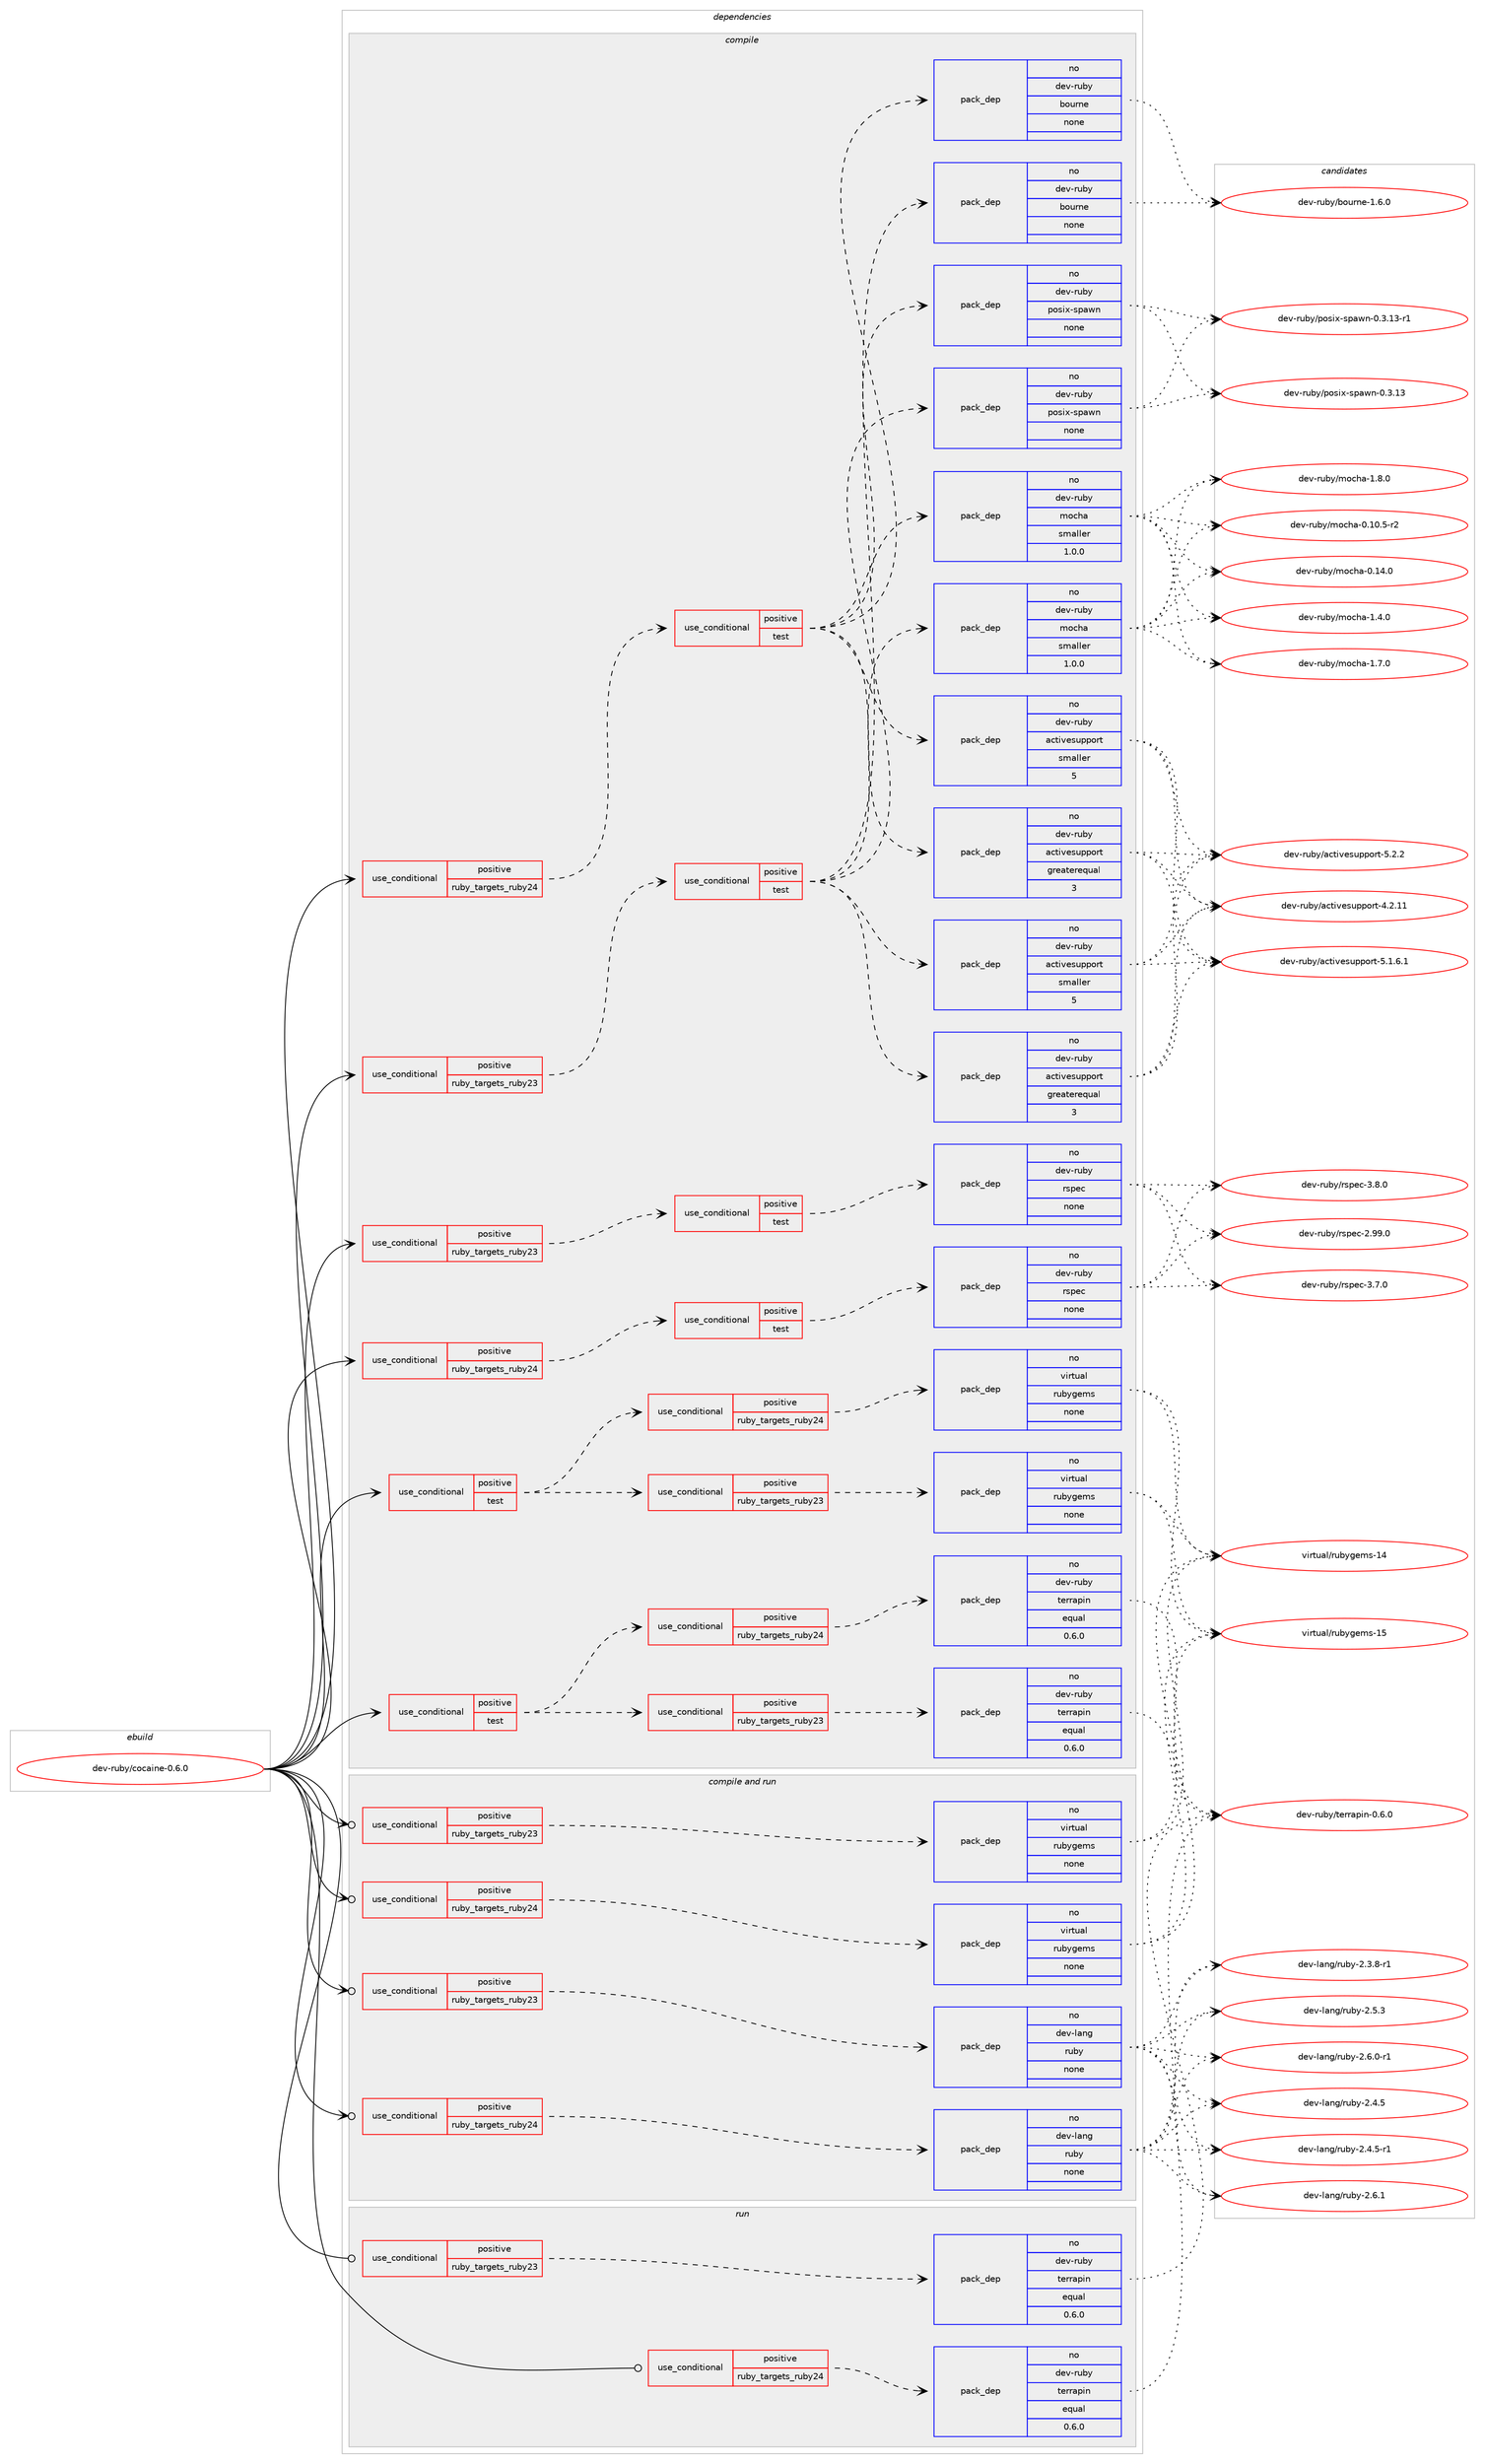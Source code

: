 digraph prolog {

# *************
# Graph options
# *************

newrank=true;
concentrate=true;
compound=true;
graph [rankdir=LR,fontname=Helvetica,fontsize=10,ranksep=1.5];#, ranksep=2.5, nodesep=0.2];
edge  [arrowhead=vee];
node  [fontname=Helvetica,fontsize=10];

# **********
# The ebuild
# **********

subgraph cluster_leftcol {
color=gray;
rank=same;
label=<<i>ebuild</i>>;
id [label="dev-ruby/cocaine-0.6.0", color=red, width=4, href="../dev-ruby/cocaine-0.6.0.svg"];
}

# ****************
# The dependencies
# ****************

subgraph cluster_midcol {
color=gray;
label=<<i>dependencies</i>>;
subgraph cluster_compile {
fillcolor="#eeeeee";
style=filled;
label=<<i>compile</i>>;
subgraph cond396403 {
dependency1486988 [label=<<TABLE BORDER="0" CELLBORDER="1" CELLSPACING="0" CELLPADDING="4"><TR><TD ROWSPAN="3" CELLPADDING="10">use_conditional</TD></TR><TR><TD>positive</TD></TR><TR><TD>ruby_targets_ruby23</TD></TR></TABLE>>, shape=none, color=red];
subgraph cond396404 {
dependency1486989 [label=<<TABLE BORDER="0" CELLBORDER="1" CELLSPACING="0" CELLPADDING="4"><TR><TD ROWSPAN="3" CELLPADDING="10">use_conditional</TD></TR><TR><TD>positive</TD></TR><TR><TD>test</TD></TR></TABLE>>, shape=none, color=red];
subgraph pack1067141 {
dependency1486990 [label=<<TABLE BORDER="0" CELLBORDER="1" CELLSPACING="0" CELLPADDING="4" WIDTH="220"><TR><TD ROWSPAN="6" CELLPADDING="30">pack_dep</TD></TR><TR><TD WIDTH="110">no</TD></TR><TR><TD>dev-ruby</TD></TR><TR><TD>activesupport</TD></TR><TR><TD>greaterequal</TD></TR><TR><TD>3</TD></TR></TABLE>>, shape=none, color=blue];
}
dependency1486989:e -> dependency1486990:w [weight=20,style="dashed",arrowhead="vee"];
subgraph pack1067142 {
dependency1486991 [label=<<TABLE BORDER="0" CELLBORDER="1" CELLSPACING="0" CELLPADDING="4" WIDTH="220"><TR><TD ROWSPAN="6" CELLPADDING="30">pack_dep</TD></TR><TR><TD WIDTH="110">no</TD></TR><TR><TD>dev-ruby</TD></TR><TR><TD>activesupport</TD></TR><TR><TD>smaller</TD></TR><TR><TD>5</TD></TR></TABLE>>, shape=none, color=blue];
}
dependency1486989:e -> dependency1486991:w [weight=20,style="dashed",arrowhead="vee"];
subgraph pack1067143 {
dependency1486992 [label=<<TABLE BORDER="0" CELLBORDER="1" CELLSPACING="0" CELLPADDING="4" WIDTH="220"><TR><TD ROWSPAN="6" CELLPADDING="30">pack_dep</TD></TR><TR><TD WIDTH="110">no</TD></TR><TR><TD>dev-ruby</TD></TR><TR><TD>bourne</TD></TR><TR><TD>none</TD></TR><TR><TD></TD></TR></TABLE>>, shape=none, color=blue];
}
dependency1486989:e -> dependency1486992:w [weight=20,style="dashed",arrowhead="vee"];
subgraph pack1067144 {
dependency1486993 [label=<<TABLE BORDER="0" CELLBORDER="1" CELLSPACING="0" CELLPADDING="4" WIDTH="220"><TR><TD ROWSPAN="6" CELLPADDING="30">pack_dep</TD></TR><TR><TD WIDTH="110">no</TD></TR><TR><TD>dev-ruby</TD></TR><TR><TD>mocha</TD></TR><TR><TD>smaller</TD></TR><TR><TD>1.0.0</TD></TR></TABLE>>, shape=none, color=blue];
}
dependency1486989:e -> dependency1486993:w [weight=20,style="dashed",arrowhead="vee"];
subgraph pack1067145 {
dependency1486994 [label=<<TABLE BORDER="0" CELLBORDER="1" CELLSPACING="0" CELLPADDING="4" WIDTH="220"><TR><TD ROWSPAN="6" CELLPADDING="30">pack_dep</TD></TR><TR><TD WIDTH="110">no</TD></TR><TR><TD>dev-ruby</TD></TR><TR><TD>posix-spawn</TD></TR><TR><TD>none</TD></TR><TR><TD></TD></TR></TABLE>>, shape=none, color=blue];
}
dependency1486989:e -> dependency1486994:w [weight=20,style="dashed",arrowhead="vee"];
}
dependency1486988:e -> dependency1486989:w [weight=20,style="dashed",arrowhead="vee"];
}
id:e -> dependency1486988:w [weight=20,style="solid",arrowhead="vee"];
subgraph cond396405 {
dependency1486995 [label=<<TABLE BORDER="0" CELLBORDER="1" CELLSPACING="0" CELLPADDING="4"><TR><TD ROWSPAN="3" CELLPADDING="10">use_conditional</TD></TR><TR><TD>positive</TD></TR><TR><TD>ruby_targets_ruby23</TD></TR></TABLE>>, shape=none, color=red];
subgraph cond396406 {
dependency1486996 [label=<<TABLE BORDER="0" CELLBORDER="1" CELLSPACING="0" CELLPADDING="4"><TR><TD ROWSPAN="3" CELLPADDING="10">use_conditional</TD></TR><TR><TD>positive</TD></TR><TR><TD>test</TD></TR></TABLE>>, shape=none, color=red];
subgraph pack1067146 {
dependency1486997 [label=<<TABLE BORDER="0" CELLBORDER="1" CELLSPACING="0" CELLPADDING="4" WIDTH="220"><TR><TD ROWSPAN="6" CELLPADDING="30">pack_dep</TD></TR><TR><TD WIDTH="110">no</TD></TR><TR><TD>dev-ruby</TD></TR><TR><TD>rspec</TD></TR><TR><TD>none</TD></TR><TR><TD></TD></TR></TABLE>>, shape=none, color=blue];
}
dependency1486996:e -> dependency1486997:w [weight=20,style="dashed",arrowhead="vee"];
}
dependency1486995:e -> dependency1486996:w [weight=20,style="dashed",arrowhead="vee"];
}
id:e -> dependency1486995:w [weight=20,style="solid",arrowhead="vee"];
subgraph cond396407 {
dependency1486998 [label=<<TABLE BORDER="0" CELLBORDER="1" CELLSPACING="0" CELLPADDING="4"><TR><TD ROWSPAN="3" CELLPADDING="10">use_conditional</TD></TR><TR><TD>positive</TD></TR><TR><TD>ruby_targets_ruby24</TD></TR></TABLE>>, shape=none, color=red];
subgraph cond396408 {
dependency1486999 [label=<<TABLE BORDER="0" CELLBORDER="1" CELLSPACING="0" CELLPADDING="4"><TR><TD ROWSPAN="3" CELLPADDING="10">use_conditional</TD></TR><TR><TD>positive</TD></TR><TR><TD>test</TD></TR></TABLE>>, shape=none, color=red];
subgraph pack1067147 {
dependency1487000 [label=<<TABLE BORDER="0" CELLBORDER="1" CELLSPACING="0" CELLPADDING="4" WIDTH="220"><TR><TD ROWSPAN="6" CELLPADDING="30">pack_dep</TD></TR><TR><TD WIDTH="110">no</TD></TR><TR><TD>dev-ruby</TD></TR><TR><TD>activesupport</TD></TR><TR><TD>greaterequal</TD></TR><TR><TD>3</TD></TR></TABLE>>, shape=none, color=blue];
}
dependency1486999:e -> dependency1487000:w [weight=20,style="dashed",arrowhead="vee"];
subgraph pack1067148 {
dependency1487001 [label=<<TABLE BORDER="0" CELLBORDER="1" CELLSPACING="0" CELLPADDING="4" WIDTH="220"><TR><TD ROWSPAN="6" CELLPADDING="30">pack_dep</TD></TR><TR><TD WIDTH="110">no</TD></TR><TR><TD>dev-ruby</TD></TR><TR><TD>activesupport</TD></TR><TR><TD>smaller</TD></TR><TR><TD>5</TD></TR></TABLE>>, shape=none, color=blue];
}
dependency1486999:e -> dependency1487001:w [weight=20,style="dashed",arrowhead="vee"];
subgraph pack1067149 {
dependency1487002 [label=<<TABLE BORDER="0" CELLBORDER="1" CELLSPACING="0" CELLPADDING="4" WIDTH="220"><TR><TD ROWSPAN="6" CELLPADDING="30">pack_dep</TD></TR><TR><TD WIDTH="110">no</TD></TR><TR><TD>dev-ruby</TD></TR><TR><TD>bourne</TD></TR><TR><TD>none</TD></TR><TR><TD></TD></TR></TABLE>>, shape=none, color=blue];
}
dependency1486999:e -> dependency1487002:w [weight=20,style="dashed",arrowhead="vee"];
subgraph pack1067150 {
dependency1487003 [label=<<TABLE BORDER="0" CELLBORDER="1" CELLSPACING="0" CELLPADDING="4" WIDTH="220"><TR><TD ROWSPAN="6" CELLPADDING="30">pack_dep</TD></TR><TR><TD WIDTH="110">no</TD></TR><TR><TD>dev-ruby</TD></TR><TR><TD>mocha</TD></TR><TR><TD>smaller</TD></TR><TR><TD>1.0.0</TD></TR></TABLE>>, shape=none, color=blue];
}
dependency1486999:e -> dependency1487003:w [weight=20,style="dashed",arrowhead="vee"];
subgraph pack1067151 {
dependency1487004 [label=<<TABLE BORDER="0" CELLBORDER="1" CELLSPACING="0" CELLPADDING="4" WIDTH="220"><TR><TD ROWSPAN="6" CELLPADDING="30">pack_dep</TD></TR><TR><TD WIDTH="110">no</TD></TR><TR><TD>dev-ruby</TD></TR><TR><TD>posix-spawn</TD></TR><TR><TD>none</TD></TR><TR><TD></TD></TR></TABLE>>, shape=none, color=blue];
}
dependency1486999:e -> dependency1487004:w [weight=20,style="dashed",arrowhead="vee"];
}
dependency1486998:e -> dependency1486999:w [weight=20,style="dashed",arrowhead="vee"];
}
id:e -> dependency1486998:w [weight=20,style="solid",arrowhead="vee"];
subgraph cond396409 {
dependency1487005 [label=<<TABLE BORDER="0" CELLBORDER="1" CELLSPACING="0" CELLPADDING="4"><TR><TD ROWSPAN="3" CELLPADDING="10">use_conditional</TD></TR><TR><TD>positive</TD></TR><TR><TD>ruby_targets_ruby24</TD></TR></TABLE>>, shape=none, color=red];
subgraph cond396410 {
dependency1487006 [label=<<TABLE BORDER="0" CELLBORDER="1" CELLSPACING="0" CELLPADDING="4"><TR><TD ROWSPAN="3" CELLPADDING="10">use_conditional</TD></TR><TR><TD>positive</TD></TR><TR><TD>test</TD></TR></TABLE>>, shape=none, color=red];
subgraph pack1067152 {
dependency1487007 [label=<<TABLE BORDER="0" CELLBORDER="1" CELLSPACING="0" CELLPADDING="4" WIDTH="220"><TR><TD ROWSPAN="6" CELLPADDING="30">pack_dep</TD></TR><TR><TD WIDTH="110">no</TD></TR><TR><TD>dev-ruby</TD></TR><TR><TD>rspec</TD></TR><TR><TD>none</TD></TR><TR><TD></TD></TR></TABLE>>, shape=none, color=blue];
}
dependency1487006:e -> dependency1487007:w [weight=20,style="dashed",arrowhead="vee"];
}
dependency1487005:e -> dependency1487006:w [weight=20,style="dashed",arrowhead="vee"];
}
id:e -> dependency1487005:w [weight=20,style="solid",arrowhead="vee"];
subgraph cond396411 {
dependency1487008 [label=<<TABLE BORDER="0" CELLBORDER="1" CELLSPACING="0" CELLPADDING="4"><TR><TD ROWSPAN="3" CELLPADDING="10">use_conditional</TD></TR><TR><TD>positive</TD></TR><TR><TD>test</TD></TR></TABLE>>, shape=none, color=red];
subgraph cond396412 {
dependency1487009 [label=<<TABLE BORDER="0" CELLBORDER="1" CELLSPACING="0" CELLPADDING="4"><TR><TD ROWSPAN="3" CELLPADDING="10">use_conditional</TD></TR><TR><TD>positive</TD></TR><TR><TD>ruby_targets_ruby23</TD></TR></TABLE>>, shape=none, color=red];
subgraph pack1067153 {
dependency1487010 [label=<<TABLE BORDER="0" CELLBORDER="1" CELLSPACING="0" CELLPADDING="4" WIDTH="220"><TR><TD ROWSPAN="6" CELLPADDING="30">pack_dep</TD></TR><TR><TD WIDTH="110">no</TD></TR><TR><TD>dev-ruby</TD></TR><TR><TD>terrapin</TD></TR><TR><TD>equal</TD></TR><TR><TD>0.6.0</TD></TR></TABLE>>, shape=none, color=blue];
}
dependency1487009:e -> dependency1487010:w [weight=20,style="dashed",arrowhead="vee"];
}
dependency1487008:e -> dependency1487009:w [weight=20,style="dashed",arrowhead="vee"];
subgraph cond396413 {
dependency1487011 [label=<<TABLE BORDER="0" CELLBORDER="1" CELLSPACING="0" CELLPADDING="4"><TR><TD ROWSPAN="3" CELLPADDING="10">use_conditional</TD></TR><TR><TD>positive</TD></TR><TR><TD>ruby_targets_ruby24</TD></TR></TABLE>>, shape=none, color=red];
subgraph pack1067154 {
dependency1487012 [label=<<TABLE BORDER="0" CELLBORDER="1" CELLSPACING="0" CELLPADDING="4" WIDTH="220"><TR><TD ROWSPAN="6" CELLPADDING="30">pack_dep</TD></TR><TR><TD WIDTH="110">no</TD></TR><TR><TD>dev-ruby</TD></TR><TR><TD>terrapin</TD></TR><TR><TD>equal</TD></TR><TR><TD>0.6.0</TD></TR></TABLE>>, shape=none, color=blue];
}
dependency1487011:e -> dependency1487012:w [weight=20,style="dashed",arrowhead="vee"];
}
dependency1487008:e -> dependency1487011:w [weight=20,style="dashed",arrowhead="vee"];
}
id:e -> dependency1487008:w [weight=20,style="solid",arrowhead="vee"];
subgraph cond396414 {
dependency1487013 [label=<<TABLE BORDER="0" CELLBORDER="1" CELLSPACING="0" CELLPADDING="4"><TR><TD ROWSPAN="3" CELLPADDING="10">use_conditional</TD></TR><TR><TD>positive</TD></TR><TR><TD>test</TD></TR></TABLE>>, shape=none, color=red];
subgraph cond396415 {
dependency1487014 [label=<<TABLE BORDER="0" CELLBORDER="1" CELLSPACING="0" CELLPADDING="4"><TR><TD ROWSPAN="3" CELLPADDING="10">use_conditional</TD></TR><TR><TD>positive</TD></TR><TR><TD>ruby_targets_ruby23</TD></TR></TABLE>>, shape=none, color=red];
subgraph pack1067155 {
dependency1487015 [label=<<TABLE BORDER="0" CELLBORDER="1" CELLSPACING="0" CELLPADDING="4" WIDTH="220"><TR><TD ROWSPAN="6" CELLPADDING="30">pack_dep</TD></TR><TR><TD WIDTH="110">no</TD></TR><TR><TD>virtual</TD></TR><TR><TD>rubygems</TD></TR><TR><TD>none</TD></TR><TR><TD></TD></TR></TABLE>>, shape=none, color=blue];
}
dependency1487014:e -> dependency1487015:w [weight=20,style="dashed",arrowhead="vee"];
}
dependency1487013:e -> dependency1487014:w [weight=20,style="dashed",arrowhead="vee"];
subgraph cond396416 {
dependency1487016 [label=<<TABLE BORDER="0" CELLBORDER="1" CELLSPACING="0" CELLPADDING="4"><TR><TD ROWSPAN="3" CELLPADDING="10">use_conditional</TD></TR><TR><TD>positive</TD></TR><TR><TD>ruby_targets_ruby24</TD></TR></TABLE>>, shape=none, color=red];
subgraph pack1067156 {
dependency1487017 [label=<<TABLE BORDER="0" CELLBORDER="1" CELLSPACING="0" CELLPADDING="4" WIDTH="220"><TR><TD ROWSPAN="6" CELLPADDING="30">pack_dep</TD></TR><TR><TD WIDTH="110">no</TD></TR><TR><TD>virtual</TD></TR><TR><TD>rubygems</TD></TR><TR><TD>none</TD></TR><TR><TD></TD></TR></TABLE>>, shape=none, color=blue];
}
dependency1487016:e -> dependency1487017:w [weight=20,style="dashed",arrowhead="vee"];
}
dependency1487013:e -> dependency1487016:w [weight=20,style="dashed",arrowhead="vee"];
}
id:e -> dependency1487013:w [weight=20,style="solid",arrowhead="vee"];
}
subgraph cluster_compileandrun {
fillcolor="#eeeeee";
style=filled;
label=<<i>compile and run</i>>;
subgraph cond396417 {
dependency1487018 [label=<<TABLE BORDER="0" CELLBORDER="1" CELLSPACING="0" CELLPADDING="4"><TR><TD ROWSPAN="3" CELLPADDING="10">use_conditional</TD></TR><TR><TD>positive</TD></TR><TR><TD>ruby_targets_ruby23</TD></TR></TABLE>>, shape=none, color=red];
subgraph pack1067157 {
dependency1487019 [label=<<TABLE BORDER="0" CELLBORDER="1" CELLSPACING="0" CELLPADDING="4" WIDTH="220"><TR><TD ROWSPAN="6" CELLPADDING="30">pack_dep</TD></TR><TR><TD WIDTH="110">no</TD></TR><TR><TD>dev-lang</TD></TR><TR><TD>ruby</TD></TR><TR><TD>none</TD></TR><TR><TD></TD></TR></TABLE>>, shape=none, color=blue];
}
dependency1487018:e -> dependency1487019:w [weight=20,style="dashed",arrowhead="vee"];
}
id:e -> dependency1487018:w [weight=20,style="solid",arrowhead="odotvee"];
subgraph cond396418 {
dependency1487020 [label=<<TABLE BORDER="0" CELLBORDER="1" CELLSPACING="0" CELLPADDING="4"><TR><TD ROWSPAN="3" CELLPADDING="10">use_conditional</TD></TR><TR><TD>positive</TD></TR><TR><TD>ruby_targets_ruby23</TD></TR></TABLE>>, shape=none, color=red];
subgraph pack1067158 {
dependency1487021 [label=<<TABLE BORDER="0" CELLBORDER="1" CELLSPACING="0" CELLPADDING="4" WIDTH="220"><TR><TD ROWSPAN="6" CELLPADDING="30">pack_dep</TD></TR><TR><TD WIDTH="110">no</TD></TR><TR><TD>virtual</TD></TR><TR><TD>rubygems</TD></TR><TR><TD>none</TD></TR><TR><TD></TD></TR></TABLE>>, shape=none, color=blue];
}
dependency1487020:e -> dependency1487021:w [weight=20,style="dashed",arrowhead="vee"];
}
id:e -> dependency1487020:w [weight=20,style="solid",arrowhead="odotvee"];
subgraph cond396419 {
dependency1487022 [label=<<TABLE BORDER="0" CELLBORDER="1" CELLSPACING="0" CELLPADDING="4"><TR><TD ROWSPAN="3" CELLPADDING="10">use_conditional</TD></TR><TR><TD>positive</TD></TR><TR><TD>ruby_targets_ruby24</TD></TR></TABLE>>, shape=none, color=red];
subgraph pack1067159 {
dependency1487023 [label=<<TABLE BORDER="0" CELLBORDER="1" CELLSPACING="0" CELLPADDING="4" WIDTH="220"><TR><TD ROWSPAN="6" CELLPADDING="30">pack_dep</TD></TR><TR><TD WIDTH="110">no</TD></TR><TR><TD>dev-lang</TD></TR><TR><TD>ruby</TD></TR><TR><TD>none</TD></TR><TR><TD></TD></TR></TABLE>>, shape=none, color=blue];
}
dependency1487022:e -> dependency1487023:w [weight=20,style="dashed",arrowhead="vee"];
}
id:e -> dependency1487022:w [weight=20,style="solid",arrowhead="odotvee"];
subgraph cond396420 {
dependency1487024 [label=<<TABLE BORDER="0" CELLBORDER="1" CELLSPACING="0" CELLPADDING="4"><TR><TD ROWSPAN="3" CELLPADDING="10">use_conditional</TD></TR><TR><TD>positive</TD></TR><TR><TD>ruby_targets_ruby24</TD></TR></TABLE>>, shape=none, color=red];
subgraph pack1067160 {
dependency1487025 [label=<<TABLE BORDER="0" CELLBORDER="1" CELLSPACING="0" CELLPADDING="4" WIDTH="220"><TR><TD ROWSPAN="6" CELLPADDING="30">pack_dep</TD></TR><TR><TD WIDTH="110">no</TD></TR><TR><TD>virtual</TD></TR><TR><TD>rubygems</TD></TR><TR><TD>none</TD></TR><TR><TD></TD></TR></TABLE>>, shape=none, color=blue];
}
dependency1487024:e -> dependency1487025:w [weight=20,style="dashed",arrowhead="vee"];
}
id:e -> dependency1487024:w [weight=20,style="solid",arrowhead="odotvee"];
}
subgraph cluster_run {
fillcolor="#eeeeee";
style=filled;
label=<<i>run</i>>;
subgraph cond396421 {
dependency1487026 [label=<<TABLE BORDER="0" CELLBORDER="1" CELLSPACING="0" CELLPADDING="4"><TR><TD ROWSPAN="3" CELLPADDING="10">use_conditional</TD></TR><TR><TD>positive</TD></TR><TR><TD>ruby_targets_ruby23</TD></TR></TABLE>>, shape=none, color=red];
subgraph pack1067161 {
dependency1487027 [label=<<TABLE BORDER="0" CELLBORDER="1" CELLSPACING="0" CELLPADDING="4" WIDTH="220"><TR><TD ROWSPAN="6" CELLPADDING="30">pack_dep</TD></TR><TR><TD WIDTH="110">no</TD></TR><TR><TD>dev-ruby</TD></TR><TR><TD>terrapin</TD></TR><TR><TD>equal</TD></TR><TR><TD>0.6.0</TD></TR></TABLE>>, shape=none, color=blue];
}
dependency1487026:e -> dependency1487027:w [weight=20,style="dashed",arrowhead="vee"];
}
id:e -> dependency1487026:w [weight=20,style="solid",arrowhead="odot"];
subgraph cond396422 {
dependency1487028 [label=<<TABLE BORDER="0" CELLBORDER="1" CELLSPACING="0" CELLPADDING="4"><TR><TD ROWSPAN="3" CELLPADDING="10">use_conditional</TD></TR><TR><TD>positive</TD></TR><TR><TD>ruby_targets_ruby24</TD></TR></TABLE>>, shape=none, color=red];
subgraph pack1067162 {
dependency1487029 [label=<<TABLE BORDER="0" CELLBORDER="1" CELLSPACING="0" CELLPADDING="4" WIDTH="220"><TR><TD ROWSPAN="6" CELLPADDING="30">pack_dep</TD></TR><TR><TD WIDTH="110">no</TD></TR><TR><TD>dev-ruby</TD></TR><TR><TD>terrapin</TD></TR><TR><TD>equal</TD></TR><TR><TD>0.6.0</TD></TR></TABLE>>, shape=none, color=blue];
}
dependency1487028:e -> dependency1487029:w [weight=20,style="dashed",arrowhead="vee"];
}
id:e -> dependency1487028:w [weight=20,style="solid",arrowhead="odot"];
}
}

# **************
# The candidates
# **************

subgraph cluster_choices {
rank=same;
color=gray;
label=<<i>candidates</i>>;

subgraph choice1067141 {
color=black;
nodesep=1;
choice100101118451141179812147979911610511810111511711211211111411645524650464949 [label="dev-ruby/activesupport-4.2.11", color=red, width=4,href="../dev-ruby/activesupport-4.2.11.svg"];
choice10010111845114117981214797991161051181011151171121121111141164553464946544649 [label="dev-ruby/activesupport-5.1.6.1", color=red, width=4,href="../dev-ruby/activesupport-5.1.6.1.svg"];
choice1001011184511411798121479799116105118101115117112112111114116455346504650 [label="dev-ruby/activesupport-5.2.2", color=red, width=4,href="../dev-ruby/activesupport-5.2.2.svg"];
dependency1486990:e -> choice100101118451141179812147979911610511810111511711211211111411645524650464949:w [style=dotted,weight="100"];
dependency1486990:e -> choice10010111845114117981214797991161051181011151171121121111141164553464946544649:w [style=dotted,weight="100"];
dependency1486990:e -> choice1001011184511411798121479799116105118101115117112112111114116455346504650:w [style=dotted,weight="100"];
}
subgraph choice1067142 {
color=black;
nodesep=1;
choice100101118451141179812147979911610511810111511711211211111411645524650464949 [label="dev-ruby/activesupport-4.2.11", color=red, width=4,href="../dev-ruby/activesupport-4.2.11.svg"];
choice10010111845114117981214797991161051181011151171121121111141164553464946544649 [label="dev-ruby/activesupport-5.1.6.1", color=red, width=4,href="../dev-ruby/activesupport-5.1.6.1.svg"];
choice1001011184511411798121479799116105118101115117112112111114116455346504650 [label="dev-ruby/activesupport-5.2.2", color=red, width=4,href="../dev-ruby/activesupport-5.2.2.svg"];
dependency1486991:e -> choice100101118451141179812147979911610511810111511711211211111411645524650464949:w [style=dotted,weight="100"];
dependency1486991:e -> choice10010111845114117981214797991161051181011151171121121111141164553464946544649:w [style=dotted,weight="100"];
dependency1486991:e -> choice1001011184511411798121479799116105118101115117112112111114116455346504650:w [style=dotted,weight="100"];
}
subgraph choice1067143 {
color=black;
nodesep=1;
choice10010111845114117981214798111117114110101454946544648 [label="dev-ruby/bourne-1.6.0", color=red, width=4,href="../dev-ruby/bourne-1.6.0.svg"];
dependency1486992:e -> choice10010111845114117981214798111117114110101454946544648:w [style=dotted,weight="100"];
}
subgraph choice1067144 {
color=black;
nodesep=1;
choice1001011184511411798121471091119910497454846494846534511450 [label="dev-ruby/mocha-0.10.5-r2", color=red, width=4,href="../dev-ruby/mocha-0.10.5-r2.svg"];
choice100101118451141179812147109111991049745484649524648 [label="dev-ruby/mocha-0.14.0", color=red, width=4,href="../dev-ruby/mocha-0.14.0.svg"];
choice1001011184511411798121471091119910497454946524648 [label="dev-ruby/mocha-1.4.0", color=red, width=4,href="../dev-ruby/mocha-1.4.0.svg"];
choice1001011184511411798121471091119910497454946554648 [label="dev-ruby/mocha-1.7.0", color=red, width=4,href="../dev-ruby/mocha-1.7.0.svg"];
choice1001011184511411798121471091119910497454946564648 [label="dev-ruby/mocha-1.8.0", color=red, width=4,href="../dev-ruby/mocha-1.8.0.svg"];
dependency1486993:e -> choice1001011184511411798121471091119910497454846494846534511450:w [style=dotted,weight="100"];
dependency1486993:e -> choice100101118451141179812147109111991049745484649524648:w [style=dotted,weight="100"];
dependency1486993:e -> choice1001011184511411798121471091119910497454946524648:w [style=dotted,weight="100"];
dependency1486993:e -> choice1001011184511411798121471091119910497454946554648:w [style=dotted,weight="100"];
dependency1486993:e -> choice1001011184511411798121471091119910497454946564648:w [style=dotted,weight="100"];
}
subgraph choice1067145 {
color=black;
nodesep=1;
choice100101118451141179812147112111115105120451151129711911045484651464951 [label="dev-ruby/posix-spawn-0.3.13", color=red, width=4,href="../dev-ruby/posix-spawn-0.3.13.svg"];
choice1001011184511411798121471121111151051204511511297119110454846514649514511449 [label="dev-ruby/posix-spawn-0.3.13-r1", color=red, width=4,href="../dev-ruby/posix-spawn-0.3.13-r1.svg"];
dependency1486994:e -> choice100101118451141179812147112111115105120451151129711911045484651464951:w [style=dotted,weight="100"];
dependency1486994:e -> choice1001011184511411798121471121111151051204511511297119110454846514649514511449:w [style=dotted,weight="100"];
}
subgraph choice1067146 {
color=black;
nodesep=1;
choice1001011184511411798121471141151121019945504657574648 [label="dev-ruby/rspec-2.99.0", color=red, width=4,href="../dev-ruby/rspec-2.99.0.svg"];
choice10010111845114117981214711411511210199455146554648 [label="dev-ruby/rspec-3.7.0", color=red, width=4,href="../dev-ruby/rspec-3.7.0.svg"];
choice10010111845114117981214711411511210199455146564648 [label="dev-ruby/rspec-3.8.0", color=red, width=4,href="../dev-ruby/rspec-3.8.0.svg"];
dependency1486997:e -> choice1001011184511411798121471141151121019945504657574648:w [style=dotted,weight="100"];
dependency1486997:e -> choice10010111845114117981214711411511210199455146554648:w [style=dotted,weight="100"];
dependency1486997:e -> choice10010111845114117981214711411511210199455146564648:w [style=dotted,weight="100"];
}
subgraph choice1067147 {
color=black;
nodesep=1;
choice100101118451141179812147979911610511810111511711211211111411645524650464949 [label="dev-ruby/activesupport-4.2.11", color=red, width=4,href="../dev-ruby/activesupport-4.2.11.svg"];
choice10010111845114117981214797991161051181011151171121121111141164553464946544649 [label="dev-ruby/activesupport-5.1.6.1", color=red, width=4,href="../dev-ruby/activesupport-5.1.6.1.svg"];
choice1001011184511411798121479799116105118101115117112112111114116455346504650 [label="dev-ruby/activesupport-5.2.2", color=red, width=4,href="../dev-ruby/activesupport-5.2.2.svg"];
dependency1487000:e -> choice100101118451141179812147979911610511810111511711211211111411645524650464949:w [style=dotted,weight="100"];
dependency1487000:e -> choice10010111845114117981214797991161051181011151171121121111141164553464946544649:w [style=dotted,weight="100"];
dependency1487000:e -> choice1001011184511411798121479799116105118101115117112112111114116455346504650:w [style=dotted,weight="100"];
}
subgraph choice1067148 {
color=black;
nodesep=1;
choice100101118451141179812147979911610511810111511711211211111411645524650464949 [label="dev-ruby/activesupport-4.2.11", color=red, width=4,href="../dev-ruby/activesupport-4.2.11.svg"];
choice10010111845114117981214797991161051181011151171121121111141164553464946544649 [label="dev-ruby/activesupport-5.1.6.1", color=red, width=4,href="../dev-ruby/activesupport-5.1.6.1.svg"];
choice1001011184511411798121479799116105118101115117112112111114116455346504650 [label="dev-ruby/activesupport-5.2.2", color=red, width=4,href="../dev-ruby/activesupport-5.2.2.svg"];
dependency1487001:e -> choice100101118451141179812147979911610511810111511711211211111411645524650464949:w [style=dotted,weight="100"];
dependency1487001:e -> choice10010111845114117981214797991161051181011151171121121111141164553464946544649:w [style=dotted,weight="100"];
dependency1487001:e -> choice1001011184511411798121479799116105118101115117112112111114116455346504650:w [style=dotted,weight="100"];
}
subgraph choice1067149 {
color=black;
nodesep=1;
choice10010111845114117981214798111117114110101454946544648 [label="dev-ruby/bourne-1.6.0", color=red, width=4,href="../dev-ruby/bourne-1.6.0.svg"];
dependency1487002:e -> choice10010111845114117981214798111117114110101454946544648:w [style=dotted,weight="100"];
}
subgraph choice1067150 {
color=black;
nodesep=1;
choice1001011184511411798121471091119910497454846494846534511450 [label="dev-ruby/mocha-0.10.5-r2", color=red, width=4,href="../dev-ruby/mocha-0.10.5-r2.svg"];
choice100101118451141179812147109111991049745484649524648 [label="dev-ruby/mocha-0.14.0", color=red, width=4,href="../dev-ruby/mocha-0.14.0.svg"];
choice1001011184511411798121471091119910497454946524648 [label="dev-ruby/mocha-1.4.0", color=red, width=4,href="../dev-ruby/mocha-1.4.0.svg"];
choice1001011184511411798121471091119910497454946554648 [label="dev-ruby/mocha-1.7.0", color=red, width=4,href="../dev-ruby/mocha-1.7.0.svg"];
choice1001011184511411798121471091119910497454946564648 [label="dev-ruby/mocha-1.8.0", color=red, width=4,href="../dev-ruby/mocha-1.8.0.svg"];
dependency1487003:e -> choice1001011184511411798121471091119910497454846494846534511450:w [style=dotted,weight="100"];
dependency1487003:e -> choice100101118451141179812147109111991049745484649524648:w [style=dotted,weight="100"];
dependency1487003:e -> choice1001011184511411798121471091119910497454946524648:w [style=dotted,weight="100"];
dependency1487003:e -> choice1001011184511411798121471091119910497454946554648:w [style=dotted,weight="100"];
dependency1487003:e -> choice1001011184511411798121471091119910497454946564648:w [style=dotted,weight="100"];
}
subgraph choice1067151 {
color=black;
nodesep=1;
choice100101118451141179812147112111115105120451151129711911045484651464951 [label="dev-ruby/posix-spawn-0.3.13", color=red, width=4,href="../dev-ruby/posix-spawn-0.3.13.svg"];
choice1001011184511411798121471121111151051204511511297119110454846514649514511449 [label="dev-ruby/posix-spawn-0.3.13-r1", color=red, width=4,href="../dev-ruby/posix-spawn-0.3.13-r1.svg"];
dependency1487004:e -> choice100101118451141179812147112111115105120451151129711911045484651464951:w [style=dotted,weight="100"];
dependency1487004:e -> choice1001011184511411798121471121111151051204511511297119110454846514649514511449:w [style=dotted,weight="100"];
}
subgraph choice1067152 {
color=black;
nodesep=1;
choice1001011184511411798121471141151121019945504657574648 [label="dev-ruby/rspec-2.99.0", color=red, width=4,href="../dev-ruby/rspec-2.99.0.svg"];
choice10010111845114117981214711411511210199455146554648 [label="dev-ruby/rspec-3.7.0", color=red, width=4,href="../dev-ruby/rspec-3.7.0.svg"];
choice10010111845114117981214711411511210199455146564648 [label="dev-ruby/rspec-3.8.0", color=red, width=4,href="../dev-ruby/rspec-3.8.0.svg"];
dependency1487007:e -> choice1001011184511411798121471141151121019945504657574648:w [style=dotted,weight="100"];
dependency1487007:e -> choice10010111845114117981214711411511210199455146554648:w [style=dotted,weight="100"];
dependency1487007:e -> choice10010111845114117981214711411511210199455146564648:w [style=dotted,weight="100"];
}
subgraph choice1067153 {
color=black;
nodesep=1;
choice10010111845114117981214711610111411497112105110454846544648 [label="dev-ruby/terrapin-0.6.0", color=red, width=4,href="../dev-ruby/terrapin-0.6.0.svg"];
dependency1487010:e -> choice10010111845114117981214711610111411497112105110454846544648:w [style=dotted,weight="100"];
}
subgraph choice1067154 {
color=black;
nodesep=1;
choice10010111845114117981214711610111411497112105110454846544648 [label="dev-ruby/terrapin-0.6.0", color=red, width=4,href="../dev-ruby/terrapin-0.6.0.svg"];
dependency1487012:e -> choice10010111845114117981214711610111411497112105110454846544648:w [style=dotted,weight="100"];
}
subgraph choice1067155 {
color=black;
nodesep=1;
choice118105114116117971084711411798121103101109115454952 [label="virtual/rubygems-14", color=red, width=4,href="../virtual/rubygems-14.svg"];
choice118105114116117971084711411798121103101109115454953 [label="virtual/rubygems-15", color=red, width=4,href="../virtual/rubygems-15.svg"];
dependency1487015:e -> choice118105114116117971084711411798121103101109115454952:w [style=dotted,weight="100"];
dependency1487015:e -> choice118105114116117971084711411798121103101109115454953:w [style=dotted,weight="100"];
}
subgraph choice1067156 {
color=black;
nodesep=1;
choice118105114116117971084711411798121103101109115454952 [label="virtual/rubygems-14", color=red, width=4,href="../virtual/rubygems-14.svg"];
choice118105114116117971084711411798121103101109115454953 [label="virtual/rubygems-15", color=red, width=4,href="../virtual/rubygems-15.svg"];
dependency1487017:e -> choice118105114116117971084711411798121103101109115454952:w [style=dotted,weight="100"];
dependency1487017:e -> choice118105114116117971084711411798121103101109115454953:w [style=dotted,weight="100"];
}
subgraph choice1067157 {
color=black;
nodesep=1;
choice100101118451089711010347114117981214550465146564511449 [label="dev-lang/ruby-2.3.8-r1", color=red, width=4,href="../dev-lang/ruby-2.3.8-r1.svg"];
choice10010111845108971101034711411798121455046524653 [label="dev-lang/ruby-2.4.5", color=red, width=4,href="../dev-lang/ruby-2.4.5.svg"];
choice100101118451089711010347114117981214550465246534511449 [label="dev-lang/ruby-2.4.5-r1", color=red, width=4,href="../dev-lang/ruby-2.4.5-r1.svg"];
choice10010111845108971101034711411798121455046534651 [label="dev-lang/ruby-2.5.3", color=red, width=4,href="../dev-lang/ruby-2.5.3.svg"];
choice100101118451089711010347114117981214550465446484511449 [label="dev-lang/ruby-2.6.0-r1", color=red, width=4,href="../dev-lang/ruby-2.6.0-r1.svg"];
choice10010111845108971101034711411798121455046544649 [label="dev-lang/ruby-2.6.1", color=red, width=4,href="../dev-lang/ruby-2.6.1.svg"];
dependency1487019:e -> choice100101118451089711010347114117981214550465146564511449:w [style=dotted,weight="100"];
dependency1487019:e -> choice10010111845108971101034711411798121455046524653:w [style=dotted,weight="100"];
dependency1487019:e -> choice100101118451089711010347114117981214550465246534511449:w [style=dotted,weight="100"];
dependency1487019:e -> choice10010111845108971101034711411798121455046534651:w [style=dotted,weight="100"];
dependency1487019:e -> choice100101118451089711010347114117981214550465446484511449:w [style=dotted,weight="100"];
dependency1487019:e -> choice10010111845108971101034711411798121455046544649:w [style=dotted,weight="100"];
}
subgraph choice1067158 {
color=black;
nodesep=1;
choice118105114116117971084711411798121103101109115454952 [label="virtual/rubygems-14", color=red, width=4,href="../virtual/rubygems-14.svg"];
choice118105114116117971084711411798121103101109115454953 [label="virtual/rubygems-15", color=red, width=4,href="../virtual/rubygems-15.svg"];
dependency1487021:e -> choice118105114116117971084711411798121103101109115454952:w [style=dotted,weight="100"];
dependency1487021:e -> choice118105114116117971084711411798121103101109115454953:w [style=dotted,weight="100"];
}
subgraph choice1067159 {
color=black;
nodesep=1;
choice100101118451089711010347114117981214550465146564511449 [label="dev-lang/ruby-2.3.8-r1", color=red, width=4,href="../dev-lang/ruby-2.3.8-r1.svg"];
choice10010111845108971101034711411798121455046524653 [label="dev-lang/ruby-2.4.5", color=red, width=4,href="../dev-lang/ruby-2.4.5.svg"];
choice100101118451089711010347114117981214550465246534511449 [label="dev-lang/ruby-2.4.5-r1", color=red, width=4,href="../dev-lang/ruby-2.4.5-r1.svg"];
choice10010111845108971101034711411798121455046534651 [label="dev-lang/ruby-2.5.3", color=red, width=4,href="../dev-lang/ruby-2.5.3.svg"];
choice100101118451089711010347114117981214550465446484511449 [label="dev-lang/ruby-2.6.0-r1", color=red, width=4,href="../dev-lang/ruby-2.6.0-r1.svg"];
choice10010111845108971101034711411798121455046544649 [label="dev-lang/ruby-2.6.1", color=red, width=4,href="../dev-lang/ruby-2.6.1.svg"];
dependency1487023:e -> choice100101118451089711010347114117981214550465146564511449:w [style=dotted,weight="100"];
dependency1487023:e -> choice10010111845108971101034711411798121455046524653:w [style=dotted,weight="100"];
dependency1487023:e -> choice100101118451089711010347114117981214550465246534511449:w [style=dotted,weight="100"];
dependency1487023:e -> choice10010111845108971101034711411798121455046534651:w [style=dotted,weight="100"];
dependency1487023:e -> choice100101118451089711010347114117981214550465446484511449:w [style=dotted,weight="100"];
dependency1487023:e -> choice10010111845108971101034711411798121455046544649:w [style=dotted,weight="100"];
}
subgraph choice1067160 {
color=black;
nodesep=1;
choice118105114116117971084711411798121103101109115454952 [label="virtual/rubygems-14", color=red, width=4,href="../virtual/rubygems-14.svg"];
choice118105114116117971084711411798121103101109115454953 [label="virtual/rubygems-15", color=red, width=4,href="../virtual/rubygems-15.svg"];
dependency1487025:e -> choice118105114116117971084711411798121103101109115454952:w [style=dotted,weight="100"];
dependency1487025:e -> choice118105114116117971084711411798121103101109115454953:w [style=dotted,weight="100"];
}
subgraph choice1067161 {
color=black;
nodesep=1;
choice10010111845114117981214711610111411497112105110454846544648 [label="dev-ruby/terrapin-0.6.0", color=red, width=4,href="../dev-ruby/terrapin-0.6.0.svg"];
dependency1487027:e -> choice10010111845114117981214711610111411497112105110454846544648:w [style=dotted,weight="100"];
}
subgraph choice1067162 {
color=black;
nodesep=1;
choice10010111845114117981214711610111411497112105110454846544648 [label="dev-ruby/terrapin-0.6.0", color=red, width=4,href="../dev-ruby/terrapin-0.6.0.svg"];
dependency1487029:e -> choice10010111845114117981214711610111411497112105110454846544648:w [style=dotted,weight="100"];
}
}

}
